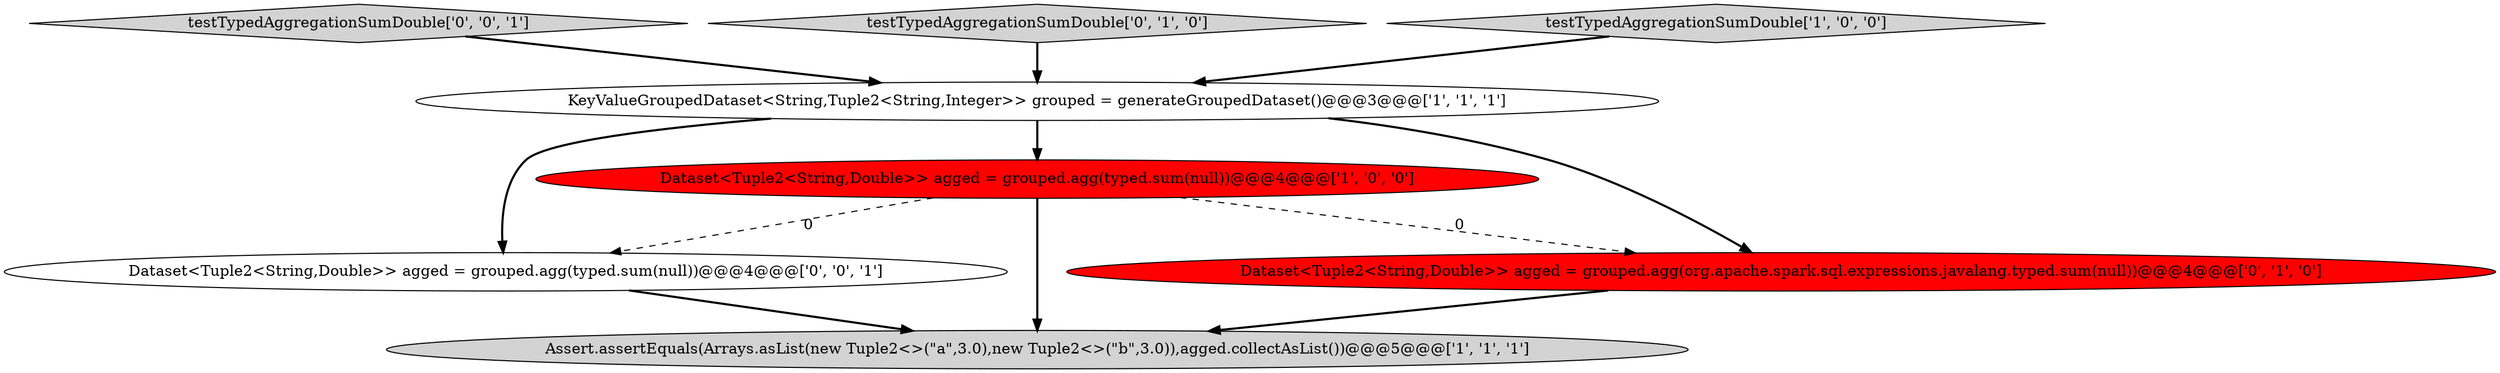 digraph {
3 [style = filled, label = "Assert.assertEquals(Arrays.asList(new Tuple2<>(\"a\",3.0),new Tuple2<>(\"b\",3.0)),agged.collectAsList())@@@5@@@['1', '1', '1']", fillcolor = lightgray, shape = ellipse image = "AAA0AAABBB1BBB"];
6 [style = filled, label = "testTypedAggregationSumDouble['0', '0', '1']", fillcolor = lightgray, shape = diamond image = "AAA0AAABBB3BBB"];
1 [style = filled, label = "Dataset<Tuple2<String,Double>> agged = grouped.agg(typed.sum(null))@@@4@@@['1', '0', '0']", fillcolor = red, shape = ellipse image = "AAA1AAABBB1BBB"];
5 [style = filled, label = "testTypedAggregationSumDouble['0', '1', '0']", fillcolor = lightgray, shape = diamond image = "AAA0AAABBB2BBB"];
0 [style = filled, label = "KeyValueGroupedDataset<String,Tuple2<String,Integer>> grouped = generateGroupedDataset()@@@3@@@['1', '1', '1']", fillcolor = white, shape = ellipse image = "AAA0AAABBB1BBB"];
4 [style = filled, label = "Dataset<Tuple2<String,Double>> agged = grouped.agg(org.apache.spark.sql.expressions.javalang.typed.sum(null))@@@4@@@['0', '1', '0']", fillcolor = red, shape = ellipse image = "AAA1AAABBB2BBB"];
7 [style = filled, label = "Dataset<Tuple2<String,Double>> agged = grouped.agg(typed.sum(null))@@@4@@@['0', '0', '1']", fillcolor = white, shape = ellipse image = "AAA0AAABBB3BBB"];
2 [style = filled, label = "testTypedAggregationSumDouble['1', '0', '0']", fillcolor = lightgray, shape = diamond image = "AAA0AAABBB1BBB"];
1->3 [style = bold, label=""];
1->4 [style = dashed, label="0"];
4->3 [style = bold, label=""];
2->0 [style = bold, label=""];
6->0 [style = bold, label=""];
1->7 [style = dashed, label="0"];
5->0 [style = bold, label=""];
0->4 [style = bold, label=""];
0->1 [style = bold, label=""];
7->3 [style = bold, label=""];
0->7 [style = bold, label=""];
}
